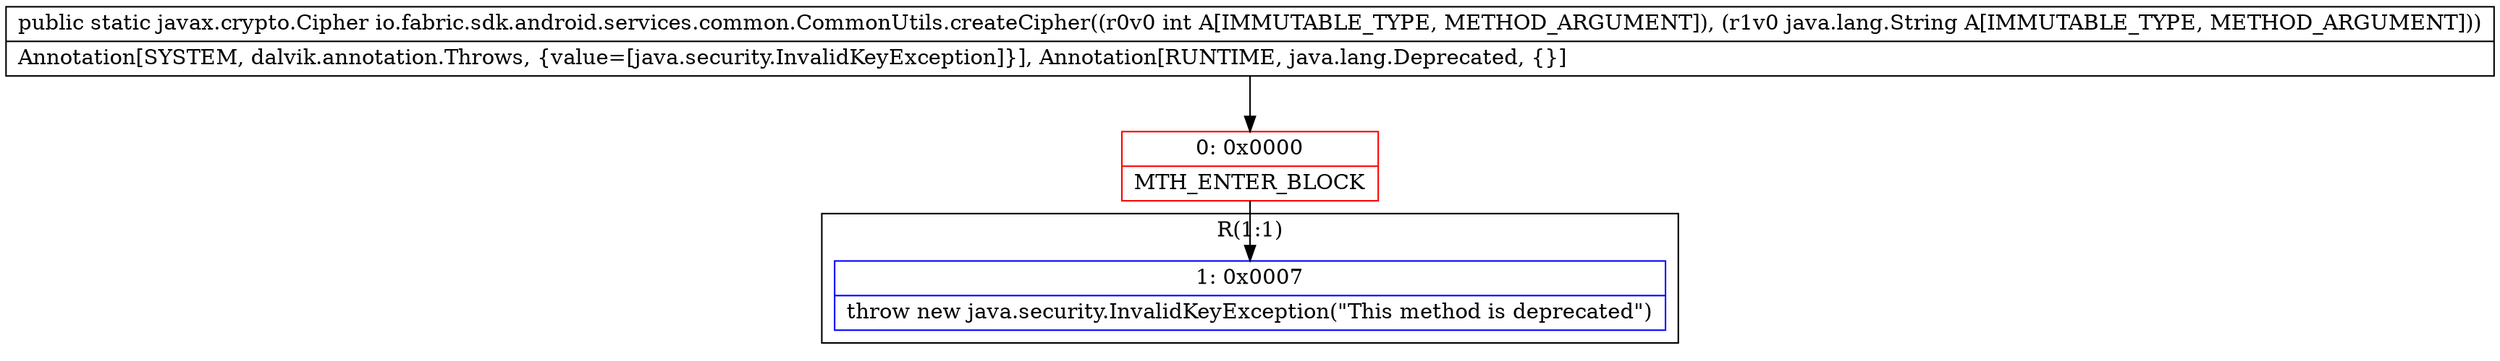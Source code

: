 digraph "CFG forio.fabric.sdk.android.services.common.CommonUtils.createCipher(ILjava\/lang\/String;)Ljavax\/crypto\/Cipher;" {
subgraph cluster_Region_6297078 {
label = "R(1:1)";
node [shape=record,color=blue];
Node_1 [shape=record,label="{1\:\ 0x0007|throw new java.security.InvalidKeyException(\"This method is deprecated\")\l}"];
}
Node_0 [shape=record,color=red,label="{0\:\ 0x0000|MTH_ENTER_BLOCK\l}"];
MethodNode[shape=record,label="{public static javax.crypto.Cipher io.fabric.sdk.android.services.common.CommonUtils.createCipher((r0v0 int A[IMMUTABLE_TYPE, METHOD_ARGUMENT]), (r1v0 java.lang.String A[IMMUTABLE_TYPE, METHOD_ARGUMENT]))  | Annotation[SYSTEM, dalvik.annotation.Throws, \{value=[java.security.InvalidKeyException]\}], Annotation[RUNTIME, java.lang.Deprecated, \{\}]\l}"];
MethodNode -> Node_0;
Node_0 -> Node_1;
}

